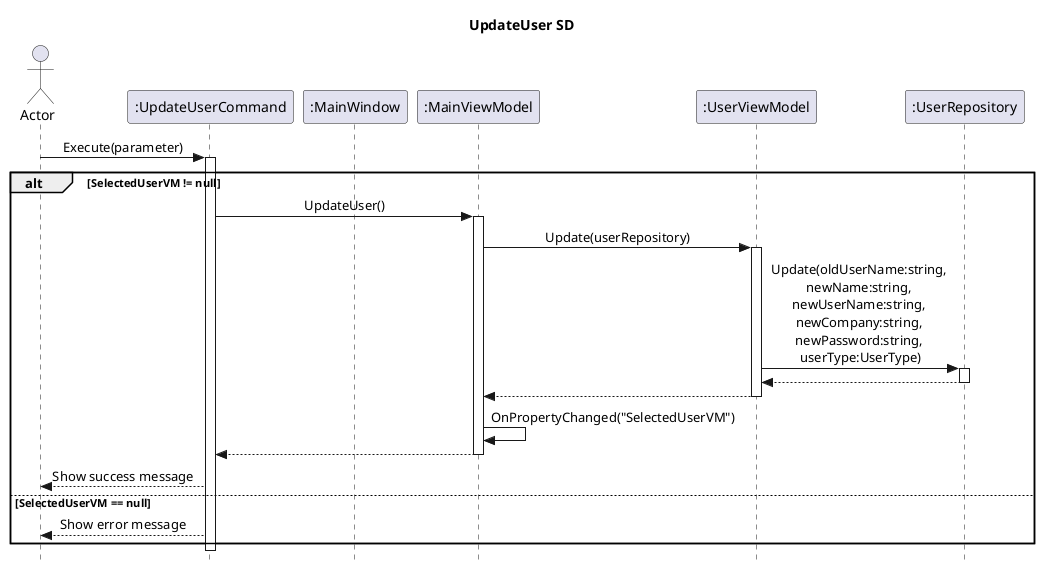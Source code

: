@startuml UpdateUser
skinparam style strictuml
skinparam sequenceMessageAlign center
title UpdateUser SD

Actor Actor as user
participant ":UpdateUserCommand" as UC
participant ":MainWindow" as MW
participant ":MainViewModel" as MVM
participant ":UserViewModel" as UV
participant ":UserRepository" as UR

user -> UC ++: Execute(parameter)
alt SelectedUserVM != null
    UC -> MVM ++: UpdateUser()
        MVM -> UV ++: Update(userRepository)
            UV -> UR ++: Update(oldUserName:string, \nnewName:string, \nnewUserName:string, \nnewCompany:string, \nnewPassword:string, \nuserType:UserType)
            return
        return
        MVM -> MVM: OnPropertyChanged("SelectedUserVM")
    return
    UC --> user: Show success message
else SelectedUserVM == null
    UC --> user: Show error message
end
deactivate UC

@enduml